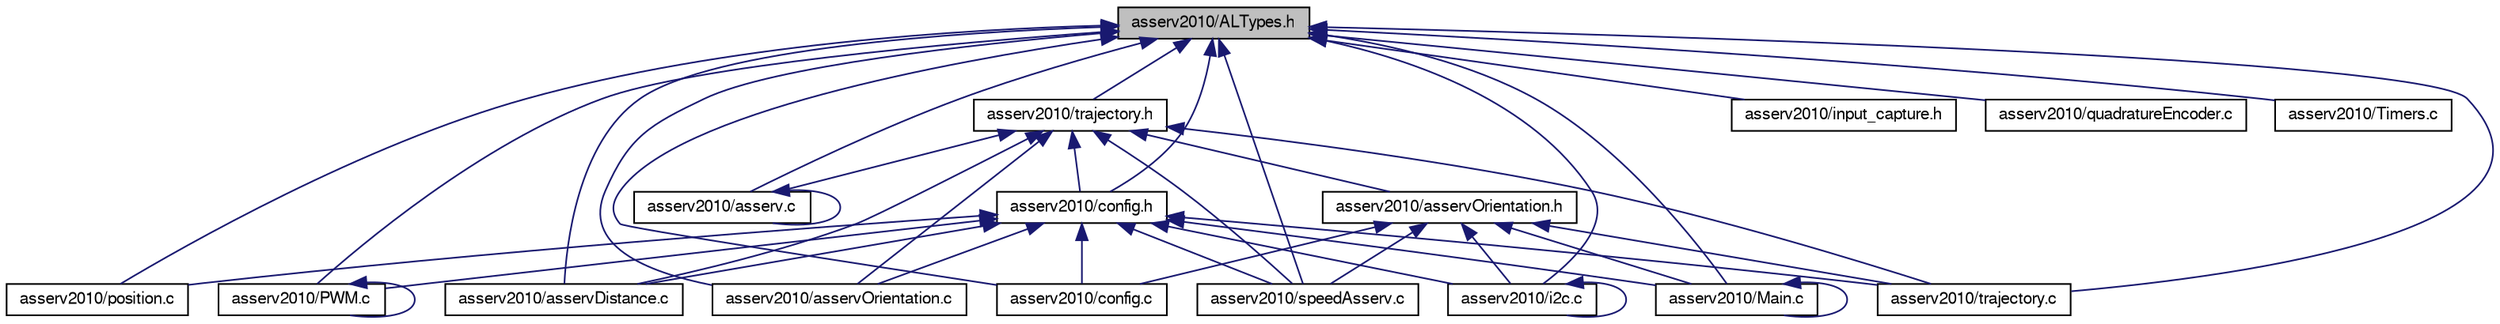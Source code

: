 digraph G
{
  edge [fontname="FreeSans",fontsize="10",labelfontname="FreeSans",labelfontsize="10"];
  node [fontname="FreeSans",fontsize="10",shape=record];
  Node1 [label="asserv2010/ALTypes.h",height=0.2,width=0.4,color="black", fillcolor="grey75", style="filled" fontcolor="black"];
  Node1 -> Node2 [dir=back,color="midnightblue",fontsize="10",style="solid",fontname="FreeSans"];
  Node2 [label="asserv2010/asserv.c",height=0.2,width=0.4,color="black", fillcolor="white", style="filled",URL="$asserv_8c.html"];
  Node2 -> Node2 [dir=back,color="midnightblue",fontsize="10",style="solid",fontname="FreeSans"];
  Node1 -> Node3 [dir=back,color="midnightblue",fontsize="10",style="solid",fontname="FreeSans"];
  Node3 [label="asserv2010/asservDistance.c",height=0.2,width=0.4,color="black", fillcolor="white", style="filled",URL="$asserv_distance_8c.html"];
  Node1 -> Node4 [dir=back,color="midnightblue",fontsize="10",style="solid",fontname="FreeSans"];
  Node4 [label="asserv2010/asservOrientation.c",height=0.2,width=0.4,color="black", fillcolor="white", style="filled",URL="$asserv_orientation_8c.html"];
  Node1 -> Node5 [dir=back,color="midnightblue",fontsize="10",style="solid",fontname="FreeSans"];
  Node5 [label="asserv2010/config.c",height=0.2,width=0.4,color="black", fillcolor="white", style="filled",URL="$config_8c.html"];
  Node1 -> Node6 [dir=back,color="midnightblue",fontsize="10",style="solid",fontname="FreeSans"];
  Node6 [label="asserv2010/config.h",height=0.2,width=0.4,color="black", fillcolor="white", style="filled",URL="$config_8h.html"];
  Node6 -> Node3 [dir=back,color="midnightblue",fontsize="10",style="solid",fontname="FreeSans"];
  Node6 -> Node4 [dir=back,color="midnightblue",fontsize="10",style="solid",fontname="FreeSans"];
  Node6 -> Node5 [dir=back,color="midnightblue",fontsize="10",style="solid",fontname="FreeSans"];
  Node6 -> Node7 [dir=back,color="midnightblue",fontsize="10",style="solid",fontname="FreeSans"];
  Node7 [label="asserv2010/i2c.c",height=0.2,width=0.4,color="black", fillcolor="white", style="filled",URL="$i2c_8c.html"];
  Node7 -> Node7 [dir=back,color="midnightblue",fontsize="10",style="solid",fontname="FreeSans"];
  Node6 -> Node8 [dir=back,color="midnightblue",fontsize="10",style="solid",fontname="FreeSans"];
  Node8 [label="asserv2010/Main.c",height=0.2,width=0.4,color="black", fillcolor="white", style="filled",URL="$_main_8c.html"];
  Node8 -> Node8 [dir=back,color="midnightblue",fontsize="10",style="solid",fontname="FreeSans"];
  Node6 -> Node9 [dir=back,color="midnightblue",fontsize="10",style="solid",fontname="FreeSans"];
  Node9 [label="asserv2010/position.c",height=0.2,width=0.4,color="black", fillcolor="white", style="filled",URL="$position_8c.html"];
  Node6 -> Node10 [dir=back,color="midnightblue",fontsize="10",style="solid",fontname="FreeSans"];
  Node10 [label="asserv2010/PWM.c",height=0.2,width=0.4,color="black", fillcolor="white", style="filled",URL="$_p_w_m_8c.html"];
  Node10 -> Node10 [dir=back,color="midnightblue",fontsize="10",style="solid",fontname="FreeSans"];
  Node6 -> Node11 [dir=back,color="midnightblue",fontsize="10",style="solid",fontname="FreeSans"];
  Node11 [label="asserv2010/speedAsserv.c",height=0.2,width=0.4,color="black", fillcolor="white", style="filled",URL="$speed_asserv_8c.html"];
  Node6 -> Node12 [dir=back,color="midnightblue",fontsize="10",style="solid",fontname="FreeSans"];
  Node12 [label="asserv2010/trajectory.c",height=0.2,width=0.4,color="black", fillcolor="white", style="filled",URL="$trajectory_8c.html"];
  Node1 -> Node7 [dir=back,color="midnightblue",fontsize="10",style="solid",fontname="FreeSans"];
  Node1 -> Node13 [dir=back,color="midnightblue",fontsize="10",style="solid",fontname="FreeSans"];
  Node13 [label="asserv2010/input_capture.h",height=0.2,width=0.4,color="black", fillcolor="white", style="filled",URL="$input__capture_8h.html"];
  Node1 -> Node8 [dir=back,color="midnightblue",fontsize="10",style="solid",fontname="FreeSans"];
  Node1 -> Node9 [dir=back,color="midnightblue",fontsize="10",style="solid",fontname="FreeSans"];
  Node1 -> Node10 [dir=back,color="midnightblue",fontsize="10",style="solid",fontname="FreeSans"];
  Node1 -> Node14 [dir=back,color="midnightblue",fontsize="10",style="solid",fontname="FreeSans"];
  Node14 [label="asserv2010/quadratureEncoder.c",height=0.2,width=0.4,color="black", fillcolor="white", style="filled",URL="$quadrature_encoder_8c.html"];
  Node1 -> Node11 [dir=back,color="midnightblue",fontsize="10",style="solid",fontname="FreeSans"];
  Node1 -> Node15 [dir=back,color="midnightblue",fontsize="10",style="solid",fontname="FreeSans"];
  Node15 [label="asserv2010/Timers.c",height=0.2,width=0.4,color="black", fillcolor="white", style="filled",URL="$_timers_8c.html"];
  Node1 -> Node12 [dir=back,color="midnightblue",fontsize="10",style="solid",fontname="FreeSans"];
  Node1 -> Node16 [dir=back,color="midnightblue",fontsize="10",style="solid",fontname="FreeSans"];
  Node16 [label="asserv2010/trajectory.h",height=0.2,width=0.4,color="black", fillcolor="white", style="filled",URL="$trajectory_8h.html"];
  Node16 -> Node2 [dir=back,color="midnightblue",fontsize="10",style="solid",fontname="FreeSans"];
  Node16 -> Node3 [dir=back,color="midnightblue",fontsize="10",style="solid",fontname="FreeSans"];
  Node16 -> Node4 [dir=back,color="midnightblue",fontsize="10",style="solid",fontname="FreeSans"];
  Node16 -> Node17 [dir=back,color="midnightblue",fontsize="10",style="solid",fontname="FreeSans"];
  Node17 [label="asserv2010/asservOrientation.h",height=0.2,width=0.4,color="black", fillcolor="white", style="filled",URL="$asserv_orientation_8h.html"];
  Node17 -> Node5 [dir=back,color="midnightblue",fontsize="10",style="solid",fontname="FreeSans"];
  Node17 -> Node7 [dir=back,color="midnightblue",fontsize="10",style="solid",fontname="FreeSans"];
  Node17 -> Node8 [dir=back,color="midnightblue",fontsize="10",style="solid",fontname="FreeSans"];
  Node17 -> Node11 [dir=back,color="midnightblue",fontsize="10",style="solid",fontname="FreeSans"];
  Node17 -> Node12 [dir=back,color="midnightblue",fontsize="10",style="solid",fontname="FreeSans"];
  Node16 -> Node6 [dir=back,color="midnightblue",fontsize="10",style="solid",fontname="FreeSans"];
  Node16 -> Node11 [dir=back,color="midnightblue",fontsize="10",style="solid",fontname="FreeSans"];
  Node16 -> Node12 [dir=back,color="midnightblue",fontsize="10",style="solid",fontname="FreeSans"];
}
